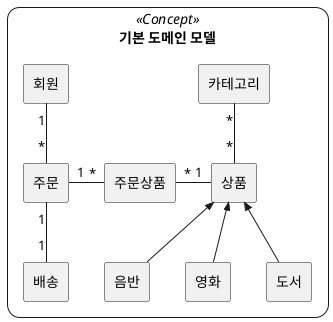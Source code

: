 
@startuml
skinparam rectangle {
    roundCorner<<Concept>> 25
}

rectangle " 기본 도메인 모델 " <<Concept>> {

    rectangle "회원"
    rectangle "주문"
    rectangle "주문상품"
    rectangle "상품"
    rectangle "도서"
    rectangle "음반"
    rectangle "영화"
    rectangle "카테고리"
    rectangle "배송"

    회원 "1" -- "*" 주문
    주문 "1" - "*" 주문상품
    주문 "1" -- "1" 배송
    주문상품 "*" - "1" 상품
    카테고리 "*" -- "*" 상품

    상품 <<-- 음반
    상품 <<-- 영화
    상품 <<-- 도서

}

@enduml